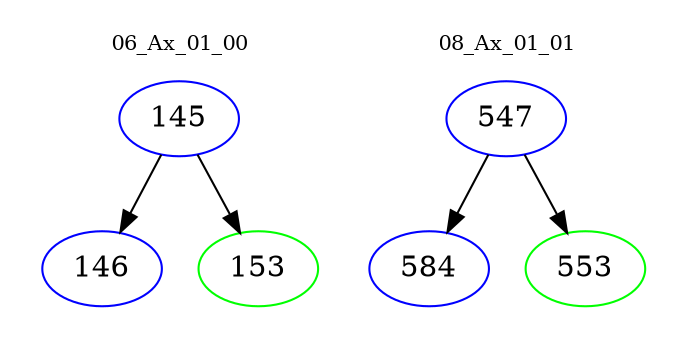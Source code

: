 digraph{
subgraph cluster_0 {
color = white
label = "06_Ax_01_00";
fontsize=10;
T0_145 [label="145", color="blue"]
T0_145 -> T0_146 [color="black"]
T0_146 [label="146", color="blue"]
T0_145 -> T0_153 [color="black"]
T0_153 [label="153", color="green"]
}
subgraph cluster_1 {
color = white
label = "08_Ax_01_01";
fontsize=10;
T1_547 [label="547", color="blue"]
T1_547 -> T1_584 [color="black"]
T1_584 [label="584", color="blue"]
T1_547 -> T1_553 [color="black"]
T1_553 [label="553", color="green"]
}
}
